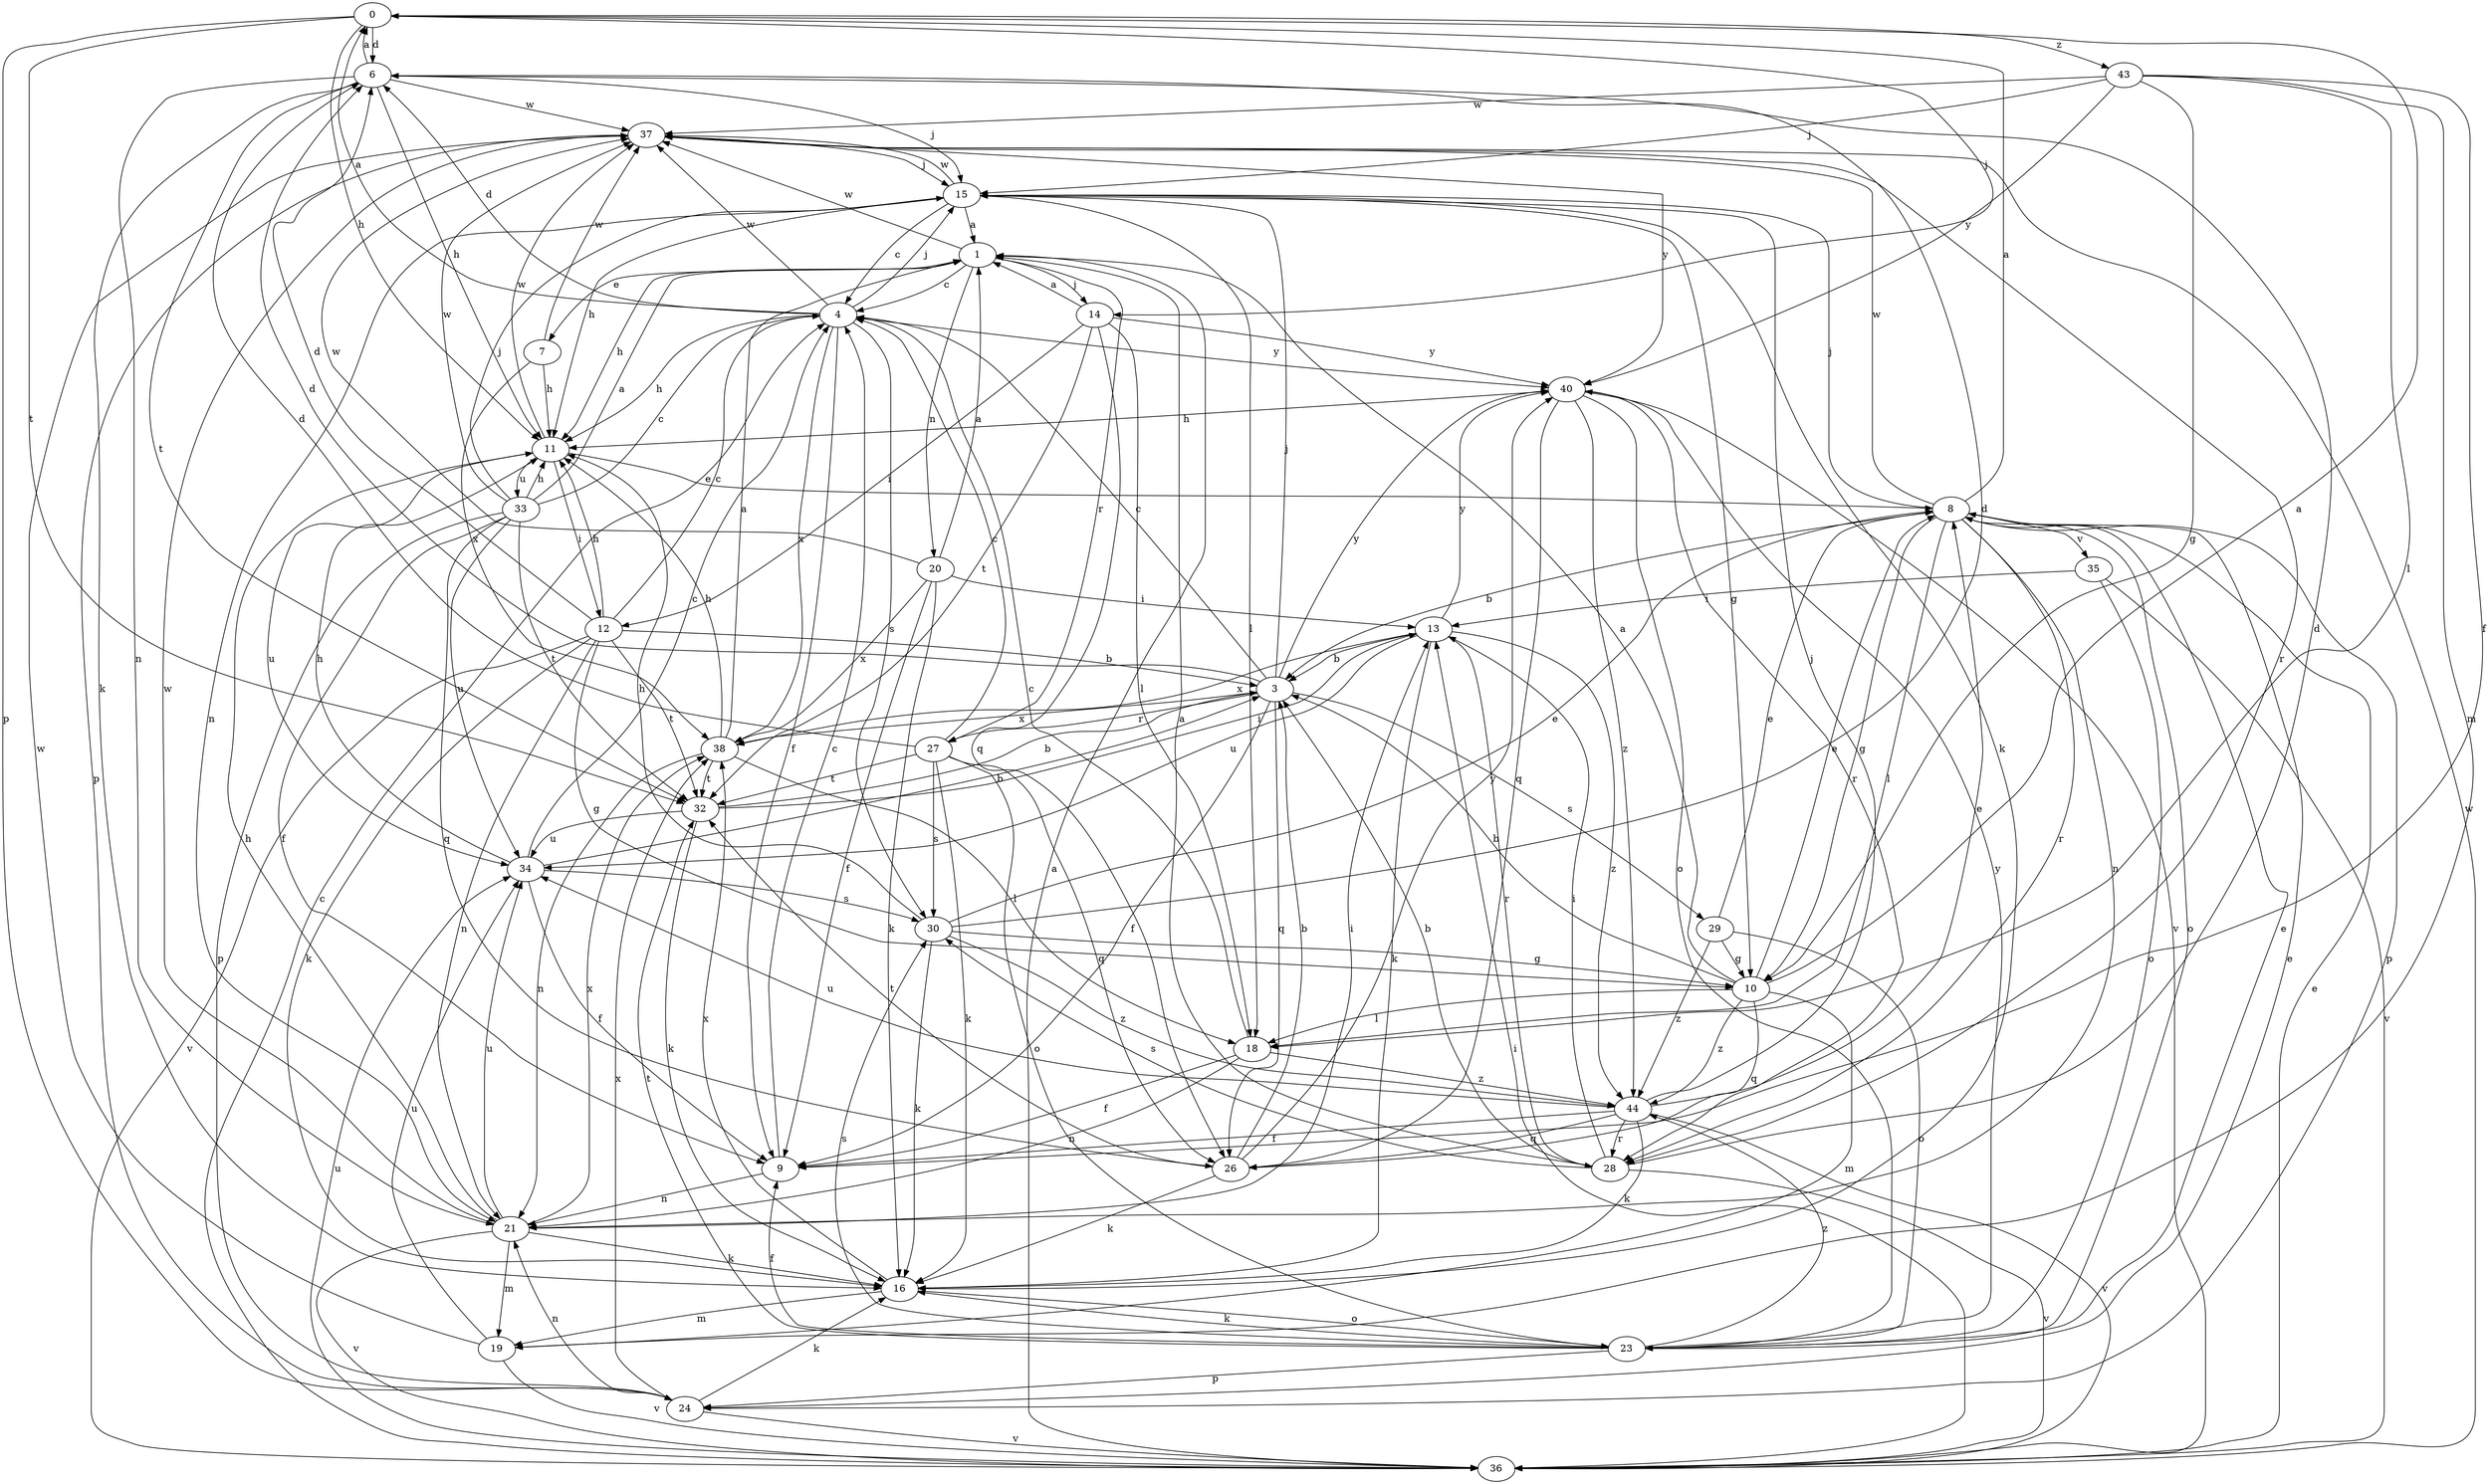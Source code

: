 strict digraph  {
0;
1;
3;
4;
6;
7;
8;
9;
10;
11;
12;
13;
14;
15;
16;
18;
19;
20;
21;
23;
24;
26;
27;
28;
29;
30;
32;
33;
34;
35;
36;
37;
38;
40;
43;
44;
0 -> 6  [label=d];
0 -> 11  [label=h];
0 -> 14  [label=j];
0 -> 24  [label=p];
0 -> 32  [label=t];
0 -> 43  [label=z];
1 -> 4  [label=c];
1 -> 7  [label=e];
1 -> 11  [label=h];
1 -> 14  [label=j];
1 -> 20  [label=n];
1 -> 27  [label=r];
1 -> 37  [label=w];
3 -> 4  [label=c];
3 -> 6  [label=d];
3 -> 9  [label=f];
3 -> 15  [label=j];
3 -> 26  [label=q];
3 -> 27  [label=r];
3 -> 29  [label=s];
3 -> 38  [label=x];
3 -> 40  [label=y];
4 -> 0  [label=a];
4 -> 6  [label=d];
4 -> 9  [label=f];
4 -> 11  [label=h];
4 -> 15  [label=j];
4 -> 30  [label=s];
4 -> 37  [label=w];
4 -> 38  [label=x];
4 -> 40  [label=y];
6 -> 0  [label=a];
6 -> 11  [label=h];
6 -> 15  [label=j];
6 -> 16  [label=k];
6 -> 21  [label=n];
6 -> 32  [label=t];
6 -> 37  [label=w];
7 -> 11  [label=h];
7 -> 37  [label=w];
7 -> 38  [label=x];
8 -> 0  [label=a];
8 -> 3  [label=b];
8 -> 10  [label=g];
8 -> 15  [label=j];
8 -> 18  [label=l];
8 -> 21  [label=n];
8 -> 23  [label=o];
8 -> 24  [label=p];
8 -> 28  [label=r];
8 -> 35  [label=v];
8 -> 37  [label=w];
9 -> 4  [label=c];
9 -> 21  [label=n];
10 -> 0  [label=a];
10 -> 1  [label=a];
10 -> 3  [label=b];
10 -> 8  [label=e];
10 -> 18  [label=l];
10 -> 19  [label=m];
10 -> 26  [label=q];
10 -> 44  [label=z];
11 -> 8  [label=e];
11 -> 12  [label=i];
11 -> 33  [label=u];
11 -> 34  [label=u];
11 -> 37  [label=w];
12 -> 3  [label=b];
12 -> 4  [label=c];
12 -> 6  [label=d];
12 -> 10  [label=g];
12 -> 11  [label=h];
12 -> 16  [label=k];
12 -> 21  [label=n];
12 -> 32  [label=t];
12 -> 36  [label=v];
13 -> 3  [label=b];
13 -> 16  [label=k];
13 -> 28  [label=r];
13 -> 34  [label=u];
13 -> 38  [label=x];
13 -> 40  [label=y];
13 -> 44  [label=z];
14 -> 1  [label=a];
14 -> 12  [label=i];
14 -> 18  [label=l];
14 -> 26  [label=q];
14 -> 32  [label=t];
14 -> 40  [label=y];
15 -> 1  [label=a];
15 -> 4  [label=c];
15 -> 10  [label=g];
15 -> 11  [label=h];
15 -> 16  [label=k];
15 -> 18  [label=l];
15 -> 21  [label=n];
15 -> 37  [label=w];
16 -> 19  [label=m];
16 -> 23  [label=o];
16 -> 38  [label=x];
18 -> 4  [label=c];
18 -> 9  [label=f];
18 -> 21  [label=n];
18 -> 44  [label=z];
19 -> 34  [label=u];
19 -> 36  [label=v];
19 -> 37  [label=w];
20 -> 1  [label=a];
20 -> 9  [label=f];
20 -> 13  [label=i];
20 -> 16  [label=k];
20 -> 37  [label=w];
20 -> 38  [label=x];
21 -> 11  [label=h];
21 -> 13  [label=i];
21 -> 16  [label=k];
21 -> 19  [label=m];
21 -> 34  [label=u];
21 -> 36  [label=v];
21 -> 37  [label=w];
21 -> 38  [label=x];
23 -> 8  [label=e];
23 -> 9  [label=f];
23 -> 16  [label=k];
23 -> 24  [label=p];
23 -> 30  [label=s];
23 -> 32  [label=t];
23 -> 40  [label=y];
23 -> 44  [label=z];
24 -> 8  [label=e];
24 -> 16  [label=k];
24 -> 21  [label=n];
24 -> 36  [label=v];
24 -> 38  [label=x];
26 -> 3  [label=b];
26 -> 16  [label=k];
26 -> 32  [label=t];
26 -> 40  [label=y];
27 -> 4  [label=c];
27 -> 6  [label=d];
27 -> 16  [label=k];
27 -> 23  [label=o];
27 -> 26  [label=q];
27 -> 30  [label=s];
27 -> 32  [label=t];
28 -> 1  [label=a];
28 -> 3  [label=b];
28 -> 6  [label=d];
28 -> 13  [label=i];
28 -> 30  [label=s];
28 -> 36  [label=v];
29 -> 8  [label=e];
29 -> 10  [label=g];
29 -> 23  [label=o];
29 -> 44  [label=z];
30 -> 6  [label=d];
30 -> 8  [label=e];
30 -> 10  [label=g];
30 -> 11  [label=h];
30 -> 16  [label=k];
30 -> 44  [label=z];
32 -> 3  [label=b];
32 -> 13  [label=i];
32 -> 16  [label=k];
32 -> 34  [label=u];
33 -> 1  [label=a];
33 -> 4  [label=c];
33 -> 9  [label=f];
33 -> 11  [label=h];
33 -> 15  [label=j];
33 -> 24  [label=p];
33 -> 26  [label=q];
33 -> 32  [label=t];
33 -> 34  [label=u];
33 -> 37  [label=w];
34 -> 3  [label=b];
34 -> 4  [label=c];
34 -> 9  [label=f];
34 -> 11  [label=h];
34 -> 30  [label=s];
35 -> 13  [label=i];
35 -> 23  [label=o];
35 -> 36  [label=v];
36 -> 1  [label=a];
36 -> 4  [label=c];
36 -> 8  [label=e];
36 -> 13  [label=i];
36 -> 34  [label=u];
36 -> 37  [label=w];
37 -> 15  [label=j];
37 -> 24  [label=p];
37 -> 28  [label=r];
37 -> 40  [label=y];
38 -> 1  [label=a];
38 -> 11  [label=h];
38 -> 18  [label=l];
38 -> 21  [label=n];
38 -> 32  [label=t];
40 -> 11  [label=h];
40 -> 23  [label=o];
40 -> 26  [label=q];
40 -> 28  [label=r];
40 -> 36  [label=v];
40 -> 44  [label=z];
43 -> 9  [label=f];
43 -> 10  [label=g];
43 -> 15  [label=j];
43 -> 18  [label=l];
43 -> 19  [label=m];
43 -> 37  [label=w];
43 -> 40  [label=y];
44 -> 8  [label=e];
44 -> 9  [label=f];
44 -> 15  [label=j];
44 -> 16  [label=k];
44 -> 26  [label=q];
44 -> 28  [label=r];
44 -> 34  [label=u];
44 -> 36  [label=v];
}
